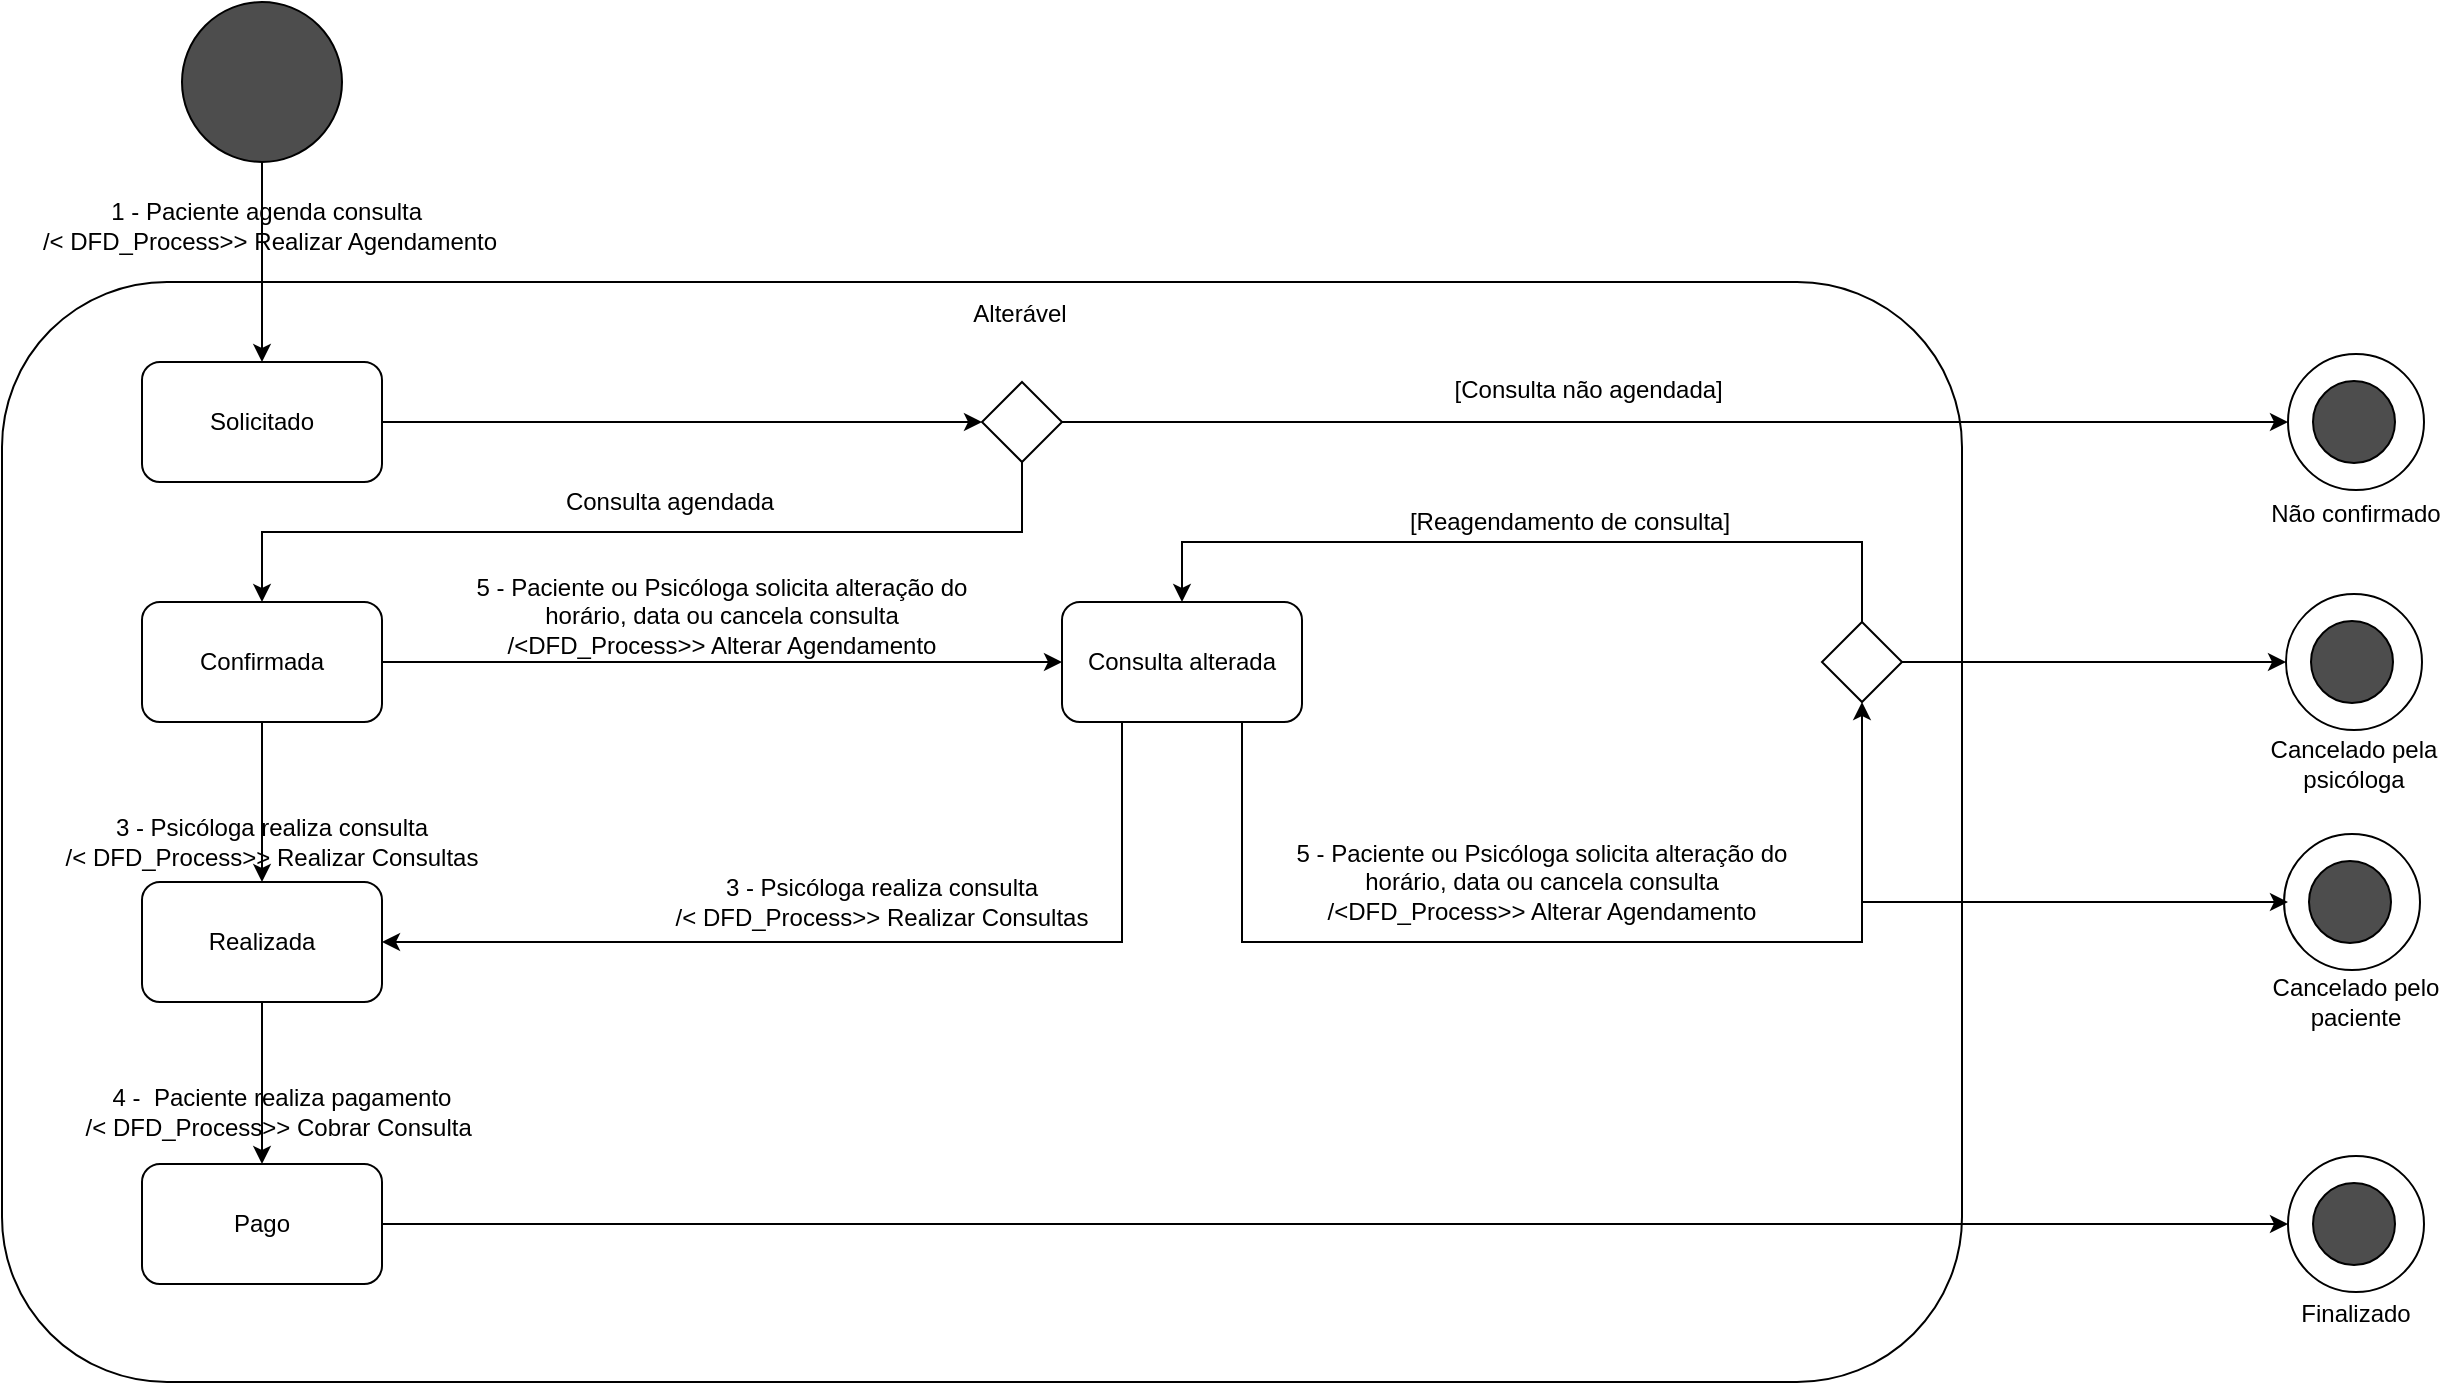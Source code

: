 <mxfile version="14.6.6" type="device"><diagram id="D8De-w4Fe8Z3QDaaCKB9" name="Page-1"><mxGraphModel dx="1054" dy="377" grid="1" gridSize="10" guides="1" tooltips="1" connect="1" arrows="1" fold="1" page="1" pageScale="1" pageWidth="827" pageHeight="1169" math="0" shadow="0"><root><mxCell id="0"/><mxCell id="1" parent="0"/><mxCell id="uswg3kZPPQSysakox_xJ-50" value="" style="rounded=1;whiteSpace=wrap;html=1;strokeColor=#000000;fillColor=none;gradientColor=#4D4D4D;" vertex="1" parent="1"><mxGeometry y="170" width="980" height="550" as="geometry"/></mxCell><mxCell id="uswg3kZPPQSysakox_xJ-27" value="" style="ellipse;whiteSpace=wrap;html=1;aspect=fixed;strokeColor=#000000;gradientColor=#4D4D4D;fillColor=none;" vertex="1" parent="1"><mxGeometry x="1143" y="206" width="68" height="68" as="geometry"/></mxCell><mxCell id="uswg3kZPPQSysakox_xJ-1" value="" style="ellipse;whiteSpace=wrap;html=1;aspect=fixed;fillColor=#4D4D4D;" vertex="1" parent="1"><mxGeometry x="90" y="30" width="80" height="80" as="geometry"/></mxCell><mxCell id="uswg3kZPPQSysakox_xJ-3" value="Solicitado" style="rounded=1;whiteSpace=wrap;html=1;gradientColor=#ffffff;fillColor=#FFFFFF;" vertex="1" parent="1"><mxGeometry x="70" y="210" width="120" height="60" as="geometry"/></mxCell><mxCell id="uswg3kZPPQSysakox_xJ-14" style="edgeStyle=orthogonalEdgeStyle;rounded=0;orthogonalLoop=1;jettySize=auto;html=1;exitX=0.5;exitY=1;exitDx=0;exitDy=0;entryX=0.5;entryY=0;entryDx=0;entryDy=0;" edge="1" parent="1" source="uswg3kZPPQSysakox_xJ-6" target="uswg3kZPPQSysakox_xJ-11"><mxGeometry relative="1" as="geometry"/></mxCell><mxCell id="uswg3kZPPQSysakox_xJ-28" style="edgeStyle=orthogonalEdgeStyle;rounded=0;orthogonalLoop=1;jettySize=auto;html=1;exitX=1;exitY=0.5;exitDx=0;exitDy=0;entryX=0;entryY=0.5;entryDx=0;entryDy=0;" edge="1" parent="1" source="uswg3kZPPQSysakox_xJ-6" target="uswg3kZPPQSysakox_xJ-27"><mxGeometry relative="1" as="geometry"/></mxCell><mxCell id="uswg3kZPPQSysakox_xJ-6" value="" style="rhombus;whiteSpace=wrap;html=1;fillColor=#FFFFFF;gradientColor=#ffffff;" vertex="1" parent="1"><mxGeometry x="490" y="220" width="40" height="40" as="geometry"/></mxCell><mxCell id="uswg3kZPPQSysakox_xJ-7" value="Alterável" style="text;html=1;strokeColor=none;fillColor=none;align=center;verticalAlign=middle;whiteSpace=wrap;rounded=0;" vertex="1" parent="1"><mxGeometry x="489" y="176" width="40" height="20" as="geometry"/></mxCell><mxCell id="uswg3kZPPQSysakox_xJ-8" value="" style="endArrow=classic;html=1;exitX=1;exitY=0.5;exitDx=0;exitDy=0;entryX=0;entryY=0.5;entryDx=0;entryDy=0;" edge="1" parent="1" source="uswg3kZPPQSysakox_xJ-3" target="uswg3kZPPQSysakox_xJ-6"><mxGeometry width="50" height="50" relative="1" as="geometry"><mxPoint x="390" y="180" as="sourcePoint"/><mxPoint x="440" y="130" as="targetPoint"/></mxGeometry></mxCell><mxCell id="uswg3kZPPQSysakox_xJ-9" value="" style="endArrow=classic;html=1;exitX=0.5;exitY=1;exitDx=0;exitDy=0;entryX=0.5;entryY=0;entryDx=0;entryDy=0;" edge="1" parent="1" source="uswg3kZPPQSysakox_xJ-1" target="uswg3kZPPQSysakox_xJ-3"><mxGeometry width="50" height="50" relative="1" as="geometry"><mxPoint x="390" y="180" as="sourcePoint"/><mxPoint x="440" y="130" as="targetPoint"/></mxGeometry></mxCell><mxCell id="uswg3kZPPQSysakox_xJ-2" value="1 - Paciente agenda consulta&amp;nbsp;&lt;br&gt;/&amp;lt; DFD_Process&amp;gt;&amp;gt; Realizar Agendamento" style="text;html=1;strokeColor=none;fillColor=none;align=center;verticalAlign=middle;whiteSpace=wrap;rounded=0;" vertex="1" parent="1"><mxGeometry x="4" y="132" width="260" height="20" as="geometry"/></mxCell><mxCell id="uswg3kZPPQSysakox_xJ-10" value="[Consulta não agendada]&amp;nbsp;" style="text;html=1;strokeColor=none;fillColor=none;align=center;verticalAlign=middle;whiteSpace=wrap;rounded=0;" vertex="1" parent="1"><mxGeometry x="720" y="214" width="150" height="20" as="geometry"/></mxCell><mxCell id="uswg3kZPPQSysakox_xJ-22" style="edgeStyle=orthogonalEdgeStyle;rounded=0;orthogonalLoop=1;jettySize=auto;html=1;exitX=0.5;exitY=1;exitDx=0;exitDy=0;entryX=0.5;entryY=0;entryDx=0;entryDy=0;" edge="1" parent="1" source="uswg3kZPPQSysakox_xJ-11" target="uswg3kZPPQSysakox_xJ-20"><mxGeometry relative="1" as="geometry"/></mxCell><mxCell id="uswg3kZPPQSysakox_xJ-35" style="edgeStyle=orthogonalEdgeStyle;rounded=0;orthogonalLoop=1;jettySize=auto;html=1;exitX=1;exitY=0.5;exitDx=0;exitDy=0;" edge="1" parent="1" source="uswg3kZPPQSysakox_xJ-11" target="uswg3kZPPQSysakox_xJ-32"><mxGeometry relative="1" as="geometry"/></mxCell><mxCell id="uswg3kZPPQSysakox_xJ-11" value="Confirmada" style="rounded=1;whiteSpace=wrap;html=1;strokeColor=#000000;fillColor=#FFFFFF;gradientColor=#ffffff;" vertex="1" parent="1"><mxGeometry x="70" y="330" width="120" height="60" as="geometry"/></mxCell><mxCell id="uswg3kZPPQSysakox_xJ-12" value="Consulta agendada" style="text;html=1;strokeColor=none;fillColor=none;align=center;verticalAlign=middle;whiteSpace=wrap;rounded=0;" vertex="1" parent="1"><mxGeometry x="274" y="270" width="120" height="20" as="geometry"/></mxCell><mxCell id="uswg3kZPPQSysakox_xJ-54" style="edgeStyle=orthogonalEdgeStyle;rounded=0;orthogonalLoop=1;jettySize=auto;html=1;exitX=1;exitY=0.5;exitDx=0;exitDy=0;entryX=0;entryY=0.5;entryDx=0;entryDy=0;" edge="1" parent="1" source="uswg3kZPPQSysakox_xJ-16" target="uswg3kZPPQSysakox_xJ-51"><mxGeometry relative="1" as="geometry"/></mxCell><mxCell id="uswg3kZPPQSysakox_xJ-16" value="Pago" style="rounded=1;whiteSpace=wrap;html=1;strokeColor=#000000;fillColor=#FFFFFF;gradientColor=#ffffff;" vertex="1" parent="1"><mxGeometry x="70" y="611" width="120" height="60" as="geometry"/></mxCell><mxCell id="uswg3kZPPQSysakox_xJ-17" value="4 -&amp;nbsp; Paciente realiza pagamento&lt;br&gt;/&amp;lt; DFD_Process&amp;gt;&amp;gt; Cobrar Consulta&amp;nbsp;" style="text;html=1;strokeColor=none;fillColor=none;align=center;verticalAlign=middle;whiteSpace=wrap;rounded=0;" vertex="1" parent="1"><mxGeometry x="35" y="575" width="210" height="20" as="geometry"/></mxCell><mxCell id="uswg3kZPPQSysakox_xJ-19" value="3 - Psicóloga realiza consulta&lt;br&gt;/&amp;lt; DFD_Process&amp;gt;&amp;gt; Realizar Consultas" style="text;html=1;strokeColor=none;fillColor=none;align=center;verticalAlign=middle;whiteSpace=wrap;rounded=0;" vertex="1" parent="1"><mxGeometry x="25" y="440" width="220" height="20" as="geometry"/></mxCell><mxCell id="uswg3kZPPQSysakox_xJ-23" style="edgeStyle=orthogonalEdgeStyle;rounded=0;orthogonalLoop=1;jettySize=auto;html=1;exitX=0.5;exitY=1;exitDx=0;exitDy=0;entryX=0.5;entryY=0;entryDx=0;entryDy=0;" edge="1" parent="1" source="uswg3kZPPQSysakox_xJ-20" target="uswg3kZPPQSysakox_xJ-16"><mxGeometry relative="1" as="geometry"/></mxCell><mxCell id="uswg3kZPPQSysakox_xJ-20" value="Realizada" style="rounded=1;whiteSpace=wrap;html=1;strokeColor=#000000;fillColor=#FFFFFF;gradientColor=#ffffff;" vertex="1" parent="1"><mxGeometry x="70" y="470" width="120" height="60" as="geometry"/></mxCell><mxCell id="uswg3kZPPQSysakox_xJ-26" value="" style="ellipse;whiteSpace=wrap;html=1;aspect=fixed;strokeColor=#000000;fillColor=#4D4D4D;gradientColor=#4D4D4D;" vertex="1" parent="1"><mxGeometry x="1155.5" y="219.5" width="41" height="41" as="geometry"/></mxCell><mxCell id="uswg3kZPPQSysakox_xJ-29" value="Não confirmado" style="text;html=1;strokeColor=none;fillColor=none;align=center;verticalAlign=middle;whiteSpace=wrap;rounded=0;" vertex="1" parent="1"><mxGeometry x="1130" y="276" width="94" height="20" as="geometry"/></mxCell><mxCell id="uswg3kZPPQSysakox_xJ-36" style="edgeStyle=orthogonalEdgeStyle;rounded=0;orthogonalLoop=1;jettySize=auto;html=1;exitX=0.25;exitY=1;exitDx=0;exitDy=0;entryX=1;entryY=0.5;entryDx=0;entryDy=0;" edge="1" parent="1" source="uswg3kZPPQSysakox_xJ-32" target="uswg3kZPPQSysakox_xJ-20"><mxGeometry relative="1" as="geometry"/></mxCell><mxCell id="uswg3kZPPQSysakox_xJ-42" style="edgeStyle=orthogonalEdgeStyle;rounded=0;orthogonalLoop=1;jettySize=auto;html=1;exitX=0.75;exitY=1;exitDx=0;exitDy=0;entryX=0.5;entryY=1;entryDx=0;entryDy=0;" edge="1" parent="1" source="uswg3kZPPQSysakox_xJ-32" target="uswg3kZPPQSysakox_xJ-40"><mxGeometry relative="1" as="geometry"><Array as="points"><mxPoint x="620" y="500"/><mxPoint x="930" y="500"/></Array></mxGeometry></mxCell><mxCell id="uswg3kZPPQSysakox_xJ-32" value="Consulta alterada" style="rounded=1;whiteSpace=wrap;html=1;strokeColor=#000000;fillColor=#FFFFFF;gradientColor=#ffffff;" vertex="1" parent="1"><mxGeometry x="530" y="330" width="120" height="60" as="geometry"/></mxCell><mxCell id="uswg3kZPPQSysakox_xJ-33" value="5 -&amp;nbsp;Paciente ou Psicóloga solicita alteração do horário, data ou cancela consulta&lt;br&gt;/&amp;lt;DFD_Process&amp;gt;&amp;gt; Alterar Agendamento" style="text;html=1;strokeColor=none;fillColor=none;align=center;verticalAlign=middle;whiteSpace=wrap;rounded=0;" vertex="1" parent="1"><mxGeometry x="220" y="327" width="280" height="20" as="geometry"/></mxCell><mxCell id="uswg3kZPPQSysakox_xJ-37" value="3 - Psicóloga realiza consulta&lt;br&gt;/&amp;lt; DFD_Process&amp;gt;&amp;gt; Realizar Consultas" style="text;html=1;strokeColor=none;fillColor=none;align=center;verticalAlign=middle;whiteSpace=wrap;rounded=0;" vertex="1" parent="1"><mxGeometry x="330" y="470" width="220" height="20" as="geometry"/></mxCell><mxCell id="uswg3kZPPQSysakox_xJ-38" value="[Reagendamento de consulta]" style="text;html=1;strokeColor=none;fillColor=none;align=center;verticalAlign=middle;whiteSpace=wrap;rounded=0;" vertex="1" parent="1"><mxGeometry x="679" y="280" width="210" height="20" as="geometry"/></mxCell><mxCell id="uswg3kZPPQSysakox_xJ-41" style="edgeStyle=orthogonalEdgeStyle;rounded=0;orthogonalLoop=1;jettySize=auto;html=1;exitX=0.5;exitY=0;exitDx=0;exitDy=0;entryX=0.5;entryY=0;entryDx=0;entryDy=0;" edge="1" parent="1" source="uswg3kZPPQSysakox_xJ-40" target="uswg3kZPPQSysakox_xJ-32"><mxGeometry relative="1" as="geometry"><Array as="points"><mxPoint x="930" y="300"/><mxPoint x="590" y="300"/></Array></mxGeometry></mxCell><mxCell id="uswg3kZPPQSysakox_xJ-47" style="edgeStyle=orthogonalEdgeStyle;rounded=0;orthogonalLoop=1;jettySize=auto;html=1;exitX=1;exitY=0.5;exitDx=0;exitDy=0;entryX=0;entryY=0.5;entryDx=0;entryDy=0;" edge="1" parent="1" source="uswg3kZPPQSysakox_xJ-40" target="uswg3kZPPQSysakox_xJ-44"><mxGeometry relative="1" as="geometry"/></mxCell><mxCell id="uswg3kZPPQSysakox_xJ-40" value="" style="rhombus;whiteSpace=wrap;html=1;fillColor=#FFFFFF;gradientColor=#ffffff;" vertex="1" parent="1"><mxGeometry x="910" y="340" width="40" height="40" as="geometry"/></mxCell><mxCell id="uswg3kZPPQSysakox_xJ-43" value="5 -&amp;nbsp;Paciente ou Psicóloga solicita alteração do horário, data ou cancela consulta&lt;br&gt;/&amp;lt;DFD_Process&amp;gt;&amp;gt; Alterar Agendamento" style="text;html=1;strokeColor=none;fillColor=none;align=center;verticalAlign=middle;whiteSpace=wrap;rounded=0;" vertex="1" parent="1"><mxGeometry x="630" y="460" width="280" height="20" as="geometry"/></mxCell><mxCell id="uswg3kZPPQSysakox_xJ-44" value="" style="ellipse;whiteSpace=wrap;html=1;aspect=fixed;strokeColor=#000000;gradientColor=#4D4D4D;fillColor=none;" vertex="1" parent="1"><mxGeometry x="1142" y="326" width="68" height="68" as="geometry"/></mxCell><mxCell id="uswg3kZPPQSysakox_xJ-45" value="" style="ellipse;whiteSpace=wrap;html=1;aspect=fixed;strokeColor=#000000;fillColor=#4D4D4D;gradientColor=#4D4D4D;" vertex="1" parent="1"><mxGeometry x="1154.5" y="339.5" width="41" height="41" as="geometry"/></mxCell><mxCell id="uswg3kZPPQSysakox_xJ-46" value="Cancelado pela psicóloga" style="text;html=1;strokeColor=none;fillColor=none;align=center;verticalAlign=middle;whiteSpace=wrap;rounded=0;" vertex="1" parent="1"><mxGeometry x="1129" y="401" width="94" height="20" as="geometry"/></mxCell><mxCell id="uswg3kZPPQSysakox_xJ-51" value="" style="ellipse;whiteSpace=wrap;html=1;aspect=fixed;strokeColor=#000000;gradientColor=#4D4D4D;fillColor=none;" vertex="1" parent="1"><mxGeometry x="1143" y="607" width="68" height="68" as="geometry"/></mxCell><mxCell id="uswg3kZPPQSysakox_xJ-52" value="" style="ellipse;whiteSpace=wrap;html=1;aspect=fixed;strokeColor=#000000;fillColor=#4D4D4D;gradientColor=#4D4D4D;" vertex="1" parent="1"><mxGeometry x="1155.5" y="620.5" width="41" height="41" as="geometry"/></mxCell><mxCell id="uswg3kZPPQSysakox_xJ-53" value="Finalizado" style="text;html=1;strokeColor=none;fillColor=none;align=center;verticalAlign=middle;whiteSpace=wrap;rounded=0;" vertex="1" parent="1"><mxGeometry x="1156.5" y="676" width="40" height="20" as="geometry"/></mxCell><mxCell id="uswg3kZPPQSysakox_xJ-55" value="" style="ellipse;whiteSpace=wrap;html=1;aspect=fixed;strokeColor=#000000;gradientColor=#4D4D4D;fillColor=none;" vertex="1" parent="1"><mxGeometry x="1141" y="446" width="68" height="68" as="geometry"/></mxCell><mxCell id="uswg3kZPPQSysakox_xJ-56" value="" style="ellipse;whiteSpace=wrap;html=1;aspect=fixed;strokeColor=#000000;fillColor=#4D4D4D;gradientColor=#4D4D4D;" vertex="1" parent="1"><mxGeometry x="1153.5" y="459.5" width="41" height="41" as="geometry"/></mxCell><mxCell id="uswg3kZPPQSysakox_xJ-57" value="Cancelado pelo paciente" style="text;html=1;strokeColor=none;fillColor=none;align=center;verticalAlign=middle;whiteSpace=wrap;rounded=0;" vertex="1" parent="1"><mxGeometry x="1130" y="520" width="94" height="20" as="geometry"/></mxCell><mxCell id="uswg3kZPPQSysakox_xJ-58" style="edgeStyle=orthogonalEdgeStyle;rounded=0;orthogonalLoop=1;jettySize=auto;html=1;entryX=0;entryY=0.5;entryDx=0;entryDy=0;" edge="1" parent="1"><mxGeometry relative="1" as="geometry"><mxPoint x="930" y="480" as="sourcePoint"/><mxPoint x="1143.0" y="480.0" as="targetPoint"/></mxGeometry></mxCell></root></mxGraphModel></diagram></mxfile>